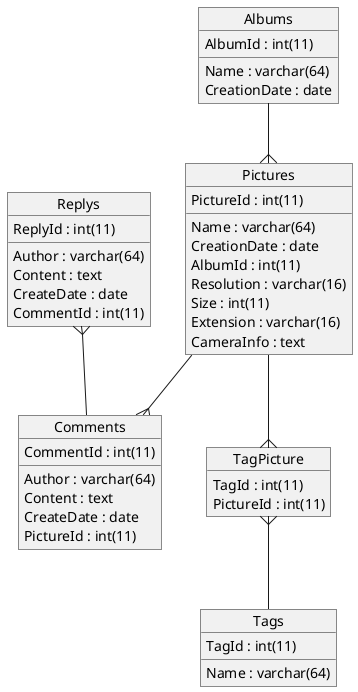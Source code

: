 @startuml
object Pictures{
PictureId : int(11)
__
Name : varchar(64)
CreationDate : date
AlbumId : int(11)
Resolution : varchar(16)
Size : int(11)
Extension : varchar(16)
CameraInfo : text
}
object Albums{
AlbumId : int(11)
__
Name : varchar(64)
CreationDate : date
}
object Comments{
CommentId : int(11)
__
Author : varchar(64)
Content : text
CreateDate : date
PictureId : int(11)
}
object Replys{
ReplyId : int(11)
__
Author : varchar(64)
Content : text
CreateDate : date
CommentId : int(11)
}
object Tags{
TagId : int(11)
__
Name : varchar(64)
}
object TagPicture{
TagId : int(11)
PictureId : int(11)
}


Albums --{ Pictures
Pictures --{ TagPicture
TagPicture }-- Tags
Pictures --{ Comments
Replys }-- Comments
@enduml
